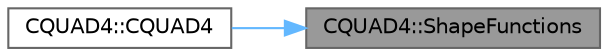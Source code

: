 digraph "CQUAD4::ShapeFunctions"
{
 // LATEX_PDF_SIZE
  bgcolor="transparent";
  edge [fontname=Helvetica,fontsize=10,labelfontname=Helvetica,labelfontsize=10];
  node [fontname=Helvetica,fontsize=10,shape=box,height=0.2,width=0.4];
  rankdir="RL";
  Node1 [id="Node000001",label="CQUAD4::ShapeFunctions",height=0.2,width=0.4,color="gray40", fillcolor="grey60", style="filled", fontcolor="black",tooltip="Shape functions (Ni) evaluated at point Xi,Eta."];
  Node1 -> Node2 [id="edge1_Node000001_Node000002",dir="back",color="steelblue1",style="solid",tooltip=" "];
  Node2 [id="Node000002",label="CQUAD4::CQUAD4",height=0.2,width=0.4,color="grey40", fillcolor="white", style="filled",URL="$classCQUAD4.html#a8b96394e8b182efc2b2e4d89d2df310c",tooltip="Constructor of the class."];
}
